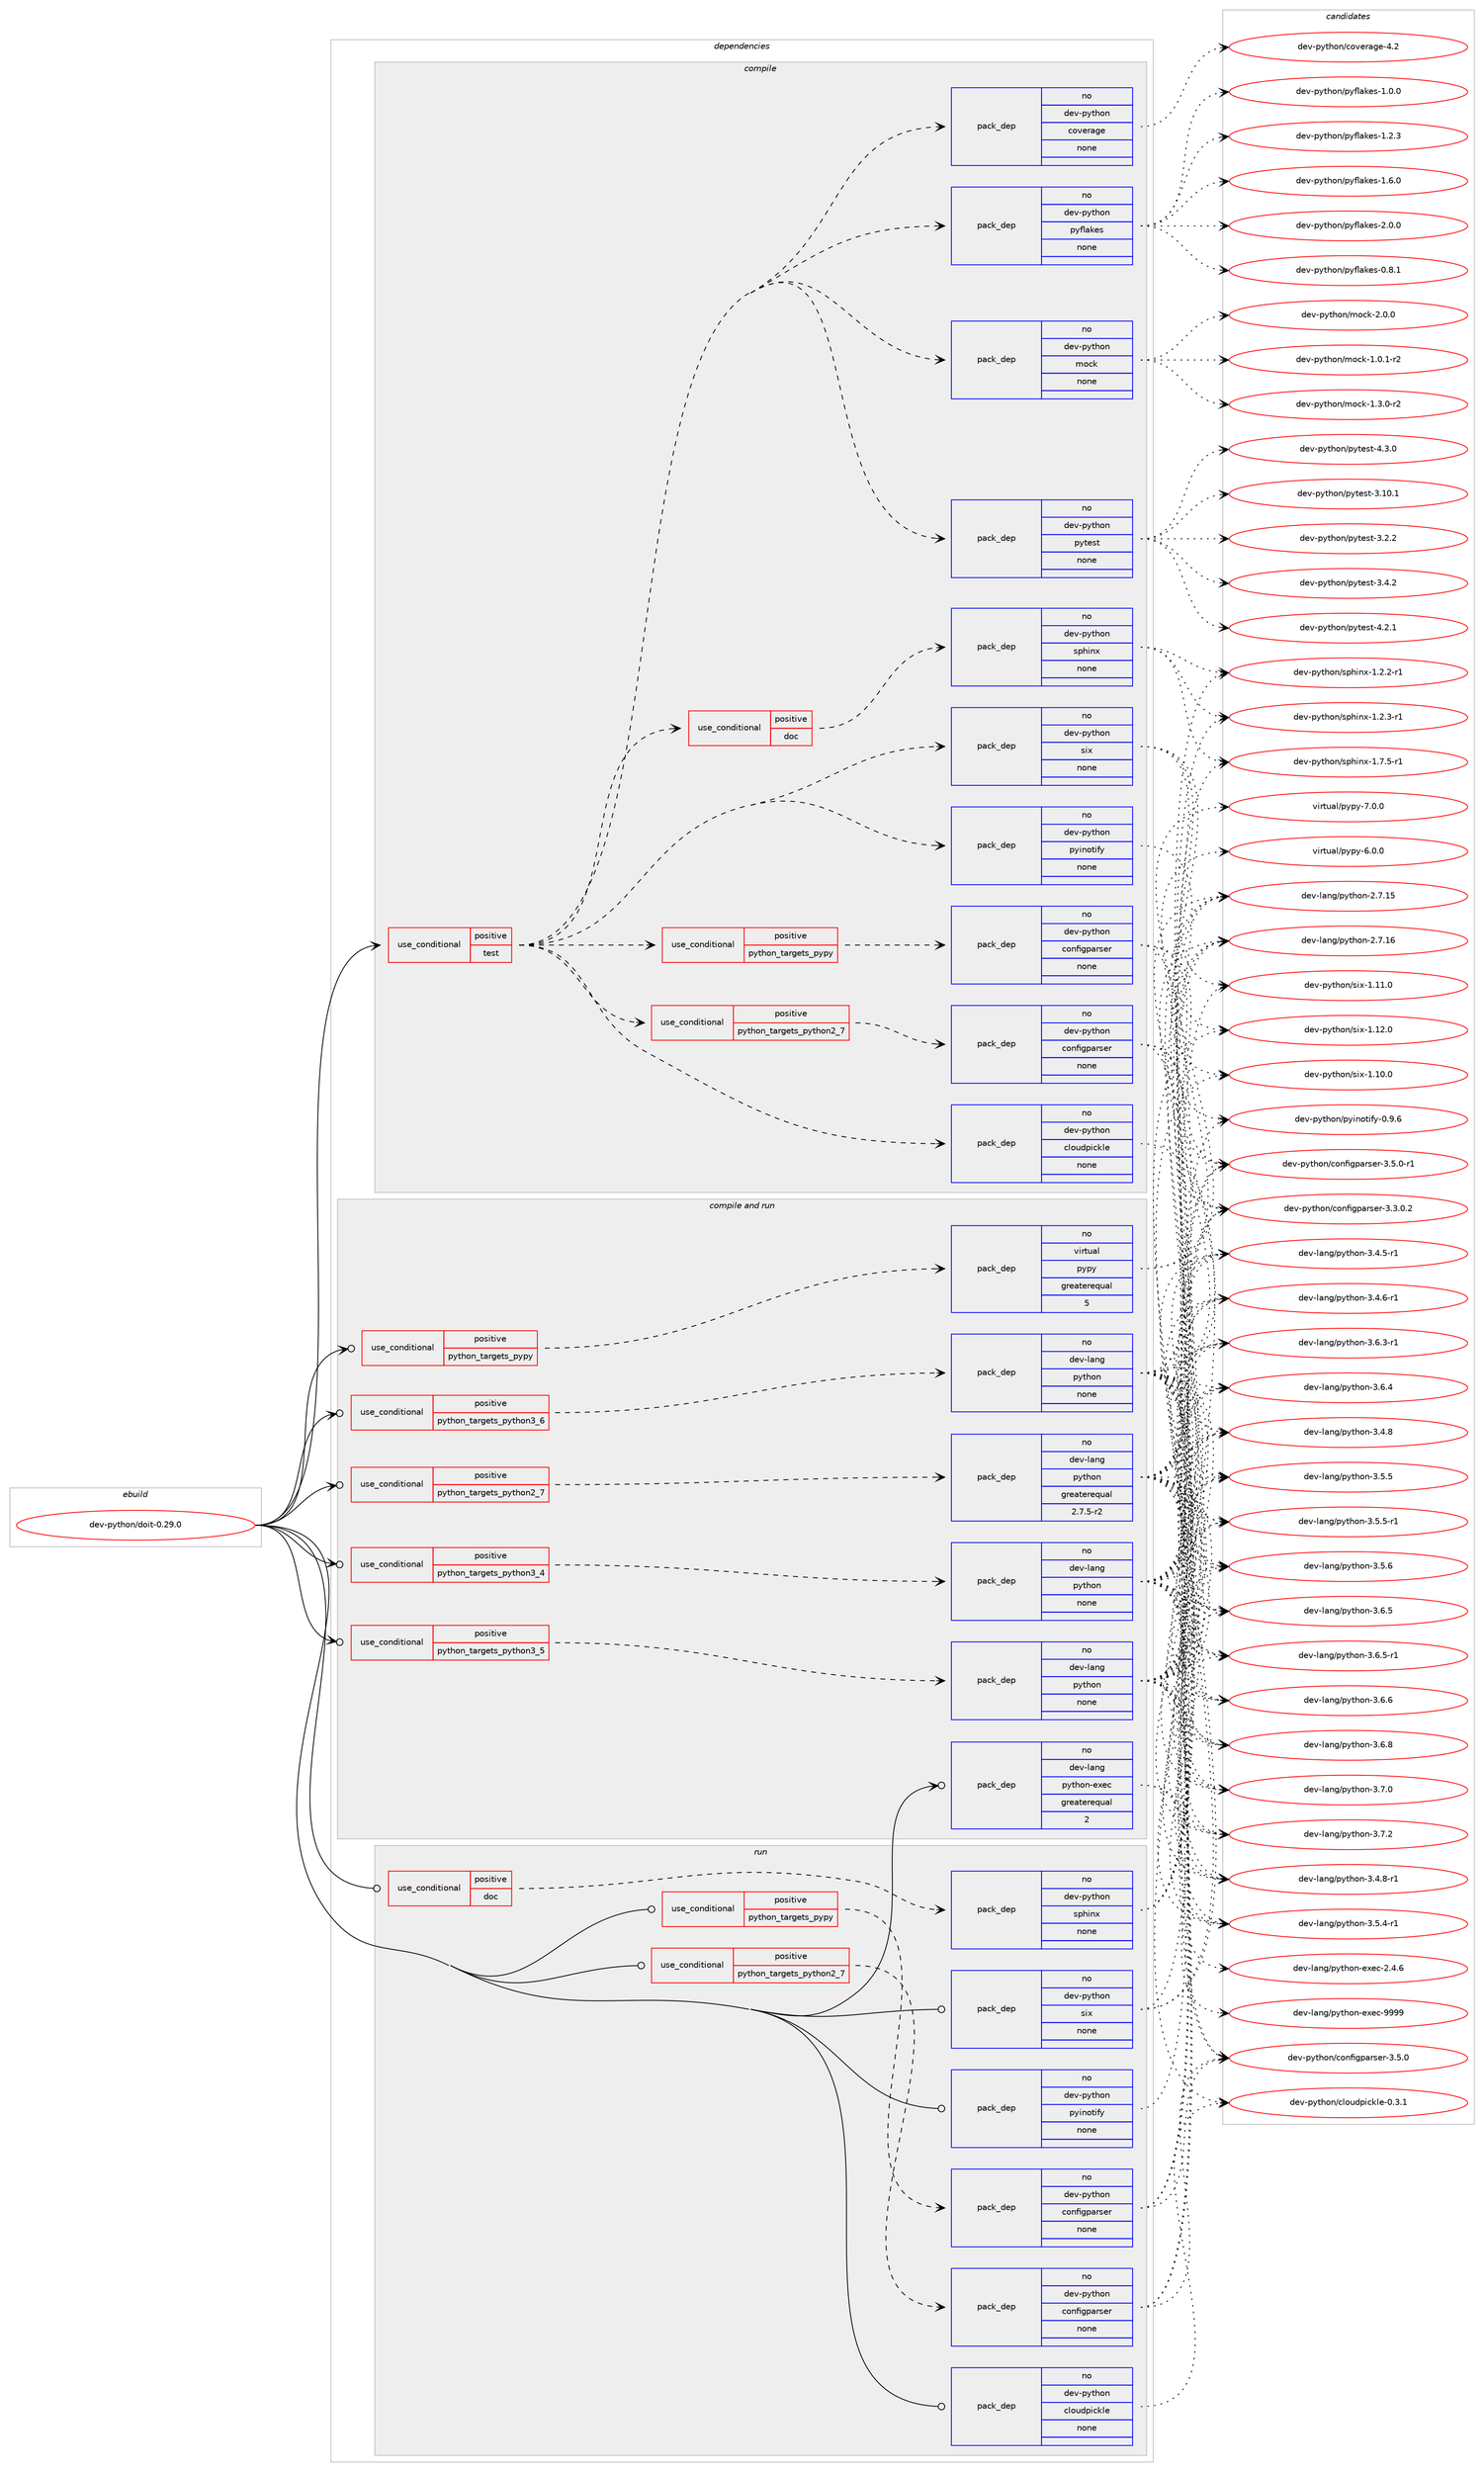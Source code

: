 digraph prolog {

# *************
# Graph options
# *************

newrank=true;
concentrate=true;
compound=true;
graph [rankdir=LR,fontname=Helvetica,fontsize=10,ranksep=1.5];#, ranksep=2.5, nodesep=0.2];
edge  [arrowhead=vee];
node  [fontname=Helvetica,fontsize=10];

# **********
# The ebuild
# **********

subgraph cluster_leftcol {
color=gray;
rank=same;
label=<<i>ebuild</i>>;
id [label="dev-python/doit-0.29.0", color=red, width=4, href="../dev-python/doit-0.29.0.svg"];
}

# ****************
# The dependencies
# ****************

subgraph cluster_midcol {
color=gray;
label=<<i>dependencies</i>>;
subgraph cluster_compile {
fillcolor="#eeeeee";
style=filled;
label=<<i>compile</i>>;
subgraph cond373649 {
dependency1407099 [label=<<TABLE BORDER="0" CELLBORDER="1" CELLSPACING="0" CELLPADDING="4"><TR><TD ROWSPAN="3" CELLPADDING="10">use_conditional</TD></TR><TR><TD>positive</TD></TR><TR><TD>test</TD></TR></TABLE>>, shape=none, color=red];
subgraph pack1010194 {
dependency1407100 [label=<<TABLE BORDER="0" CELLBORDER="1" CELLSPACING="0" CELLPADDING="4" WIDTH="220"><TR><TD ROWSPAN="6" CELLPADDING="30">pack_dep</TD></TR><TR><TD WIDTH="110">no</TD></TR><TR><TD>dev-python</TD></TR><TR><TD>cloudpickle</TD></TR><TR><TD>none</TD></TR><TR><TD></TD></TR></TABLE>>, shape=none, color=blue];
}
dependency1407099:e -> dependency1407100:w [weight=20,style="dashed",arrowhead="vee"];
subgraph pack1010195 {
dependency1407101 [label=<<TABLE BORDER="0" CELLBORDER="1" CELLSPACING="0" CELLPADDING="4" WIDTH="220"><TR><TD ROWSPAN="6" CELLPADDING="30">pack_dep</TD></TR><TR><TD WIDTH="110">no</TD></TR><TR><TD>dev-python</TD></TR><TR><TD>pyinotify</TD></TR><TR><TD>none</TD></TR><TR><TD></TD></TR></TABLE>>, shape=none, color=blue];
}
dependency1407099:e -> dependency1407101:w [weight=20,style="dashed",arrowhead="vee"];
subgraph pack1010196 {
dependency1407102 [label=<<TABLE BORDER="0" CELLBORDER="1" CELLSPACING="0" CELLPADDING="4" WIDTH="220"><TR><TD ROWSPAN="6" CELLPADDING="30">pack_dep</TD></TR><TR><TD WIDTH="110">no</TD></TR><TR><TD>dev-python</TD></TR><TR><TD>six</TD></TR><TR><TD>none</TD></TR><TR><TD></TD></TR></TABLE>>, shape=none, color=blue];
}
dependency1407099:e -> dependency1407102:w [weight=20,style="dashed",arrowhead="vee"];
subgraph cond373650 {
dependency1407103 [label=<<TABLE BORDER="0" CELLBORDER="1" CELLSPACING="0" CELLPADDING="4"><TR><TD ROWSPAN="3" CELLPADDING="10">use_conditional</TD></TR><TR><TD>positive</TD></TR><TR><TD>python_targets_pypy</TD></TR></TABLE>>, shape=none, color=red];
subgraph pack1010197 {
dependency1407104 [label=<<TABLE BORDER="0" CELLBORDER="1" CELLSPACING="0" CELLPADDING="4" WIDTH="220"><TR><TD ROWSPAN="6" CELLPADDING="30">pack_dep</TD></TR><TR><TD WIDTH="110">no</TD></TR><TR><TD>dev-python</TD></TR><TR><TD>configparser</TD></TR><TR><TD>none</TD></TR><TR><TD></TD></TR></TABLE>>, shape=none, color=blue];
}
dependency1407103:e -> dependency1407104:w [weight=20,style="dashed",arrowhead="vee"];
}
dependency1407099:e -> dependency1407103:w [weight=20,style="dashed",arrowhead="vee"];
subgraph cond373651 {
dependency1407105 [label=<<TABLE BORDER="0" CELLBORDER="1" CELLSPACING="0" CELLPADDING="4"><TR><TD ROWSPAN="3" CELLPADDING="10">use_conditional</TD></TR><TR><TD>positive</TD></TR><TR><TD>python_targets_python2_7</TD></TR></TABLE>>, shape=none, color=red];
subgraph pack1010198 {
dependency1407106 [label=<<TABLE BORDER="0" CELLBORDER="1" CELLSPACING="0" CELLPADDING="4" WIDTH="220"><TR><TD ROWSPAN="6" CELLPADDING="30">pack_dep</TD></TR><TR><TD WIDTH="110">no</TD></TR><TR><TD>dev-python</TD></TR><TR><TD>configparser</TD></TR><TR><TD>none</TD></TR><TR><TD></TD></TR></TABLE>>, shape=none, color=blue];
}
dependency1407105:e -> dependency1407106:w [weight=20,style="dashed",arrowhead="vee"];
}
dependency1407099:e -> dependency1407105:w [weight=20,style="dashed",arrowhead="vee"];
subgraph cond373652 {
dependency1407107 [label=<<TABLE BORDER="0" CELLBORDER="1" CELLSPACING="0" CELLPADDING="4"><TR><TD ROWSPAN="3" CELLPADDING="10">use_conditional</TD></TR><TR><TD>positive</TD></TR><TR><TD>doc</TD></TR></TABLE>>, shape=none, color=red];
subgraph pack1010199 {
dependency1407108 [label=<<TABLE BORDER="0" CELLBORDER="1" CELLSPACING="0" CELLPADDING="4" WIDTH="220"><TR><TD ROWSPAN="6" CELLPADDING="30">pack_dep</TD></TR><TR><TD WIDTH="110">no</TD></TR><TR><TD>dev-python</TD></TR><TR><TD>sphinx</TD></TR><TR><TD>none</TD></TR><TR><TD></TD></TR></TABLE>>, shape=none, color=blue];
}
dependency1407107:e -> dependency1407108:w [weight=20,style="dashed",arrowhead="vee"];
}
dependency1407099:e -> dependency1407107:w [weight=20,style="dashed",arrowhead="vee"];
subgraph pack1010200 {
dependency1407109 [label=<<TABLE BORDER="0" CELLBORDER="1" CELLSPACING="0" CELLPADDING="4" WIDTH="220"><TR><TD ROWSPAN="6" CELLPADDING="30">pack_dep</TD></TR><TR><TD WIDTH="110">no</TD></TR><TR><TD>dev-python</TD></TR><TR><TD>pytest</TD></TR><TR><TD>none</TD></TR><TR><TD></TD></TR></TABLE>>, shape=none, color=blue];
}
dependency1407099:e -> dependency1407109:w [weight=20,style="dashed",arrowhead="vee"];
subgraph pack1010201 {
dependency1407110 [label=<<TABLE BORDER="0" CELLBORDER="1" CELLSPACING="0" CELLPADDING="4" WIDTH="220"><TR><TD ROWSPAN="6" CELLPADDING="30">pack_dep</TD></TR><TR><TD WIDTH="110">no</TD></TR><TR><TD>dev-python</TD></TR><TR><TD>mock</TD></TR><TR><TD>none</TD></TR><TR><TD></TD></TR></TABLE>>, shape=none, color=blue];
}
dependency1407099:e -> dependency1407110:w [weight=20,style="dashed",arrowhead="vee"];
subgraph pack1010202 {
dependency1407111 [label=<<TABLE BORDER="0" CELLBORDER="1" CELLSPACING="0" CELLPADDING="4" WIDTH="220"><TR><TD ROWSPAN="6" CELLPADDING="30">pack_dep</TD></TR><TR><TD WIDTH="110">no</TD></TR><TR><TD>dev-python</TD></TR><TR><TD>pyflakes</TD></TR><TR><TD>none</TD></TR><TR><TD></TD></TR></TABLE>>, shape=none, color=blue];
}
dependency1407099:e -> dependency1407111:w [weight=20,style="dashed",arrowhead="vee"];
subgraph pack1010203 {
dependency1407112 [label=<<TABLE BORDER="0" CELLBORDER="1" CELLSPACING="0" CELLPADDING="4" WIDTH="220"><TR><TD ROWSPAN="6" CELLPADDING="30">pack_dep</TD></TR><TR><TD WIDTH="110">no</TD></TR><TR><TD>dev-python</TD></TR><TR><TD>coverage</TD></TR><TR><TD>none</TD></TR><TR><TD></TD></TR></TABLE>>, shape=none, color=blue];
}
dependency1407099:e -> dependency1407112:w [weight=20,style="dashed",arrowhead="vee"];
}
id:e -> dependency1407099:w [weight=20,style="solid",arrowhead="vee"];
}
subgraph cluster_compileandrun {
fillcolor="#eeeeee";
style=filled;
label=<<i>compile and run</i>>;
subgraph cond373653 {
dependency1407113 [label=<<TABLE BORDER="0" CELLBORDER="1" CELLSPACING="0" CELLPADDING="4"><TR><TD ROWSPAN="3" CELLPADDING="10">use_conditional</TD></TR><TR><TD>positive</TD></TR><TR><TD>python_targets_pypy</TD></TR></TABLE>>, shape=none, color=red];
subgraph pack1010204 {
dependency1407114 [label=<<TABLE BORDER="0" CELLBORDER="1" CELLSPACING="0" CELLPADDING="4" WIDTH="220"><TR><TD ROWSPAN="6" CELLPADDING="30">pack_dep</TD></TR><TR><TD WIDTH="110">no</TD></TR><TR><TD>virtual</TD></TR><TR><TD>pypy</TD></TR><TR><TD>greaterequal</TD></TR><TR><TD>5</TD></TR></TABLE>>, shape=none, color=blue];
}
dependency1407113:e -> dependency1407114:w [weight=20,style="dashed",arrowhead="vee"];
}
id:e -> dependency1407113:w [weight=20,style="solid",arrowhead="odotvee"];
subgraph cond373654 {
dependency1407115 [label=<<TABLE BORDER="0" CELLBORDER="1" CELLSPACING="0" CELLPADDING="4"><TR><TD ROWSPAN="3" CELLPADDING="10">use_conditional</TD></TR><TR><TD>positive</TD></TR><TR><TD>python_targets_python2_7</TD></TR></TABLE>>, shape=none, color=red];
subgraph pack1010205 {
dependency1407116 [label=<<TABLE BORDER="0" CELLBORDER="1" CELLSPACING="0" CELLPADDING="4" WIDTH="220"><TR><TD ROWSPAN="6" CELLPADDING="30">pack_dep</TD></TR><TR><TD WIDTH="110">no</TD></TR><TR><TD>dev-lang</TD></TR><TR><TD>python</TD></TR><TR><TD>greaterequal</TD></TR><TR><TD>2.7.5-r2</TD></TR></TABLE>>, shape=none, color=blue];
}
dependency1407115:e -> dependency1407116:w [weight=20,style="dashed",arrowhead="vee"];
}
id:e -> dependency1407115:w [weight=20,style="solid",arrowhead="odotvee"];
subgraph cond373655 {
dependency1407117 [label=<<TABLE BORDER="0" CELLBORDER="1" CELLSPACING="0" CELLPADDING="4"><TR><TD ROWSPAN="3" CELLPADDING="10">use_conditional</TD></TR><TR><TD>positive</TD></TR><TR><TD>python_targets_python3_4</TD></TR></TABLE>>, shape=none, color=red];
subgraph pack1010206 {
dependency1407118 [label=<<TABLE BORDER="0" CELLBORDER="1" CELLSPACING="0" CELLPADDING="4" WIDTH="220"><TR><TD ROWSPAN="6" CELLPADDING="30">pack_dep</TD></TR><TR><TD WIDTH="110">no</TD></TR><TR><TD>dev-lang</TD></TR><TR><TD>python</TD></TR><TR><TD>none</TD></TR><TR><TD></TD></TR></TABLE>>, shape=none, color=blue];
}
dependency1407117:e -> dependency1407118:w [weight=20,style="dashed",arrowhead="vee"];
}
id:e -> dependency1407117:w [weight=20,style="solid",arrowhead="odotvee"];
subgraph cond373656 {
dependency1407119 [label=<<TABLE BORDER="0" CELLBORDER="1" CELLSPACING="0" CELLPADDING="4"><TR><TD ROWSPAN="3" CELLPADDING="10">use_conditional</TD></TR><TR><TD>positive</TD></TR><TR><TD>python_targets_python3_5</TD></TR></TABLE>>, shape=none, color=red];
subgraph pack1010207 {
dependency1407120 [label=<<TABLE BORDER="0" CELLBORDER="1" CELLSPACING="0" CELLPADDING="4" WIDTH="220"><TR><TD ROWSPAN="6" CELLPADDING="30">pack_dep</TD></TR><TR><TD WIDTH="110">no</TD></TR><TR><TD>dev-lang</TD></TR><TR><TD>python</TD></TR><TR><TD>none</TD></TR><TR><TD></TD></TR></TABLE>>, shape=none, color=blue];
}
dependency1407119:e -> dependency1407120:w [weight=20,style="dashed",arrowhead="vee"];
}
id:e -> dependency1407119:w [weight=20,style="solid",arrowhead="odotvee"];
subgraph cond373657 {
dependency1407121 [label=<<TABLE BORDER="0" CELLBORDER="1" CELLSPACING="0" CELLPADDING="4"><TR><TD ROWSPAN="3" CELLPADDING="10">use_conditional</TD></TR><TR><TD>positive</TD></TR><TR><TD>python_targets_python3_6</TD></TR></TABLE>>, shape=none, color=red];
subgraph pack1010208 {
dependency1407122 [label=<<TABLE BORDER="0" CELLBORDER="1" CELLSPACING="0" CELLPADDING="4" WIDTH="220"><TR><TD ROWSPAN="6" CELLPADDING="30">pack_dep</TD></TR><TR><TD WIDTH="110">no</TD></TR><TR><TD>dev-lang</TD></TR><TR><TD>python</TD></TR><TR><TD>none</TD></TR><TR><TD></TD></TR></TABLE>>, shape=none, color=blue];
}
dependency1407121:e -> dependency1407122:w [weight=20,style="dashed",arrowhead="vee"];
}
id:e -> dependency1407121:w [weight=20,style="solid",arrowhead="odotvee"];
subgraph pack1010209 {
dependency1407123 [label=<<TABLE BORDER="0" CELLBORDER="1" CELLSPACING="0" CELLPADDING="4" WIDTH="220"><TR><TD ROWSPAN="6" CELLPADDING="30">pack_dep</TD></TR><TR><TD WIDTH="110">no</TD></TR><TR><TD>dev-lang</TD></TR><TR><TD>python-exec</TD></TR><TR><TD>greaterequal</TD></TR><TR><TD>2</TD></TR></TABLE>>, shape=none, color=blue];
}
id:e -> dependency1407123:w [weight=20,style="solid",arrowhead="odotvee"];
}
subgraph cluster_run {
fillcolor="#eeeeee";
style=filled;
label=<<i>run</i>>;
subgraph cond373658 {
dependency1407124 [label=<<TABLE BORDER="0" CELLBORDER="1" CELLSPACING="0" CELLPADDING="4"><TR><TD ROWSPAN="3" CELLPADDING="10">use_conditional</TD></TR><TR><TD>positive</TD></TR><TR><TD>doc</TD></TR></TABLE>>, shape=none, color=red];
subgraph pack1010210 {
dependency1407125 [label=<<TABLE BORDER="0" CELLBORDER="1" CELLSPACING="0" CELLPADDING="4" WIDTH="220"><TR><TD ROWSPAN="6" CELLPADDING="30">pack_dep</TD></TR><TR><TD WIDTH="110">no</TD></TR><TR><TD>dev-python</TD></TR><TR><TD>sphinx</TD></TR><TR><TD>none</TD></TR><TR><TD></TD></TR></TABLE>>, shape=none, color=blue];
}
dependency1407124:e -> dependency1407125:w [weight=20,style="dashed",arrowhead="vee"];
}
id:e -> dependency1407124:w [weight=20,style="solid",arrowhead="odot"];
subgraph cond373659 {
dependency1407126 [label=<<TABLE BORDER="0" CELLBORDER="1" CELLSPACING="0" CELLPADDING="4"><TR><TD ROWSPAN="3" CELLPADDING="10">use_conditional</TD></TR><TR><TD>positive</TD></TR><TR><TD>python_targets_pypy</TD></TR></TABLE>>, shape=none, color=red];
subgraph pack1010211 {
dependency1407127 [label=<<TABLE BORDER="0" CELLBORDER="1" CELLSPACING="0" CELLPADDING="4" WIDTH="220"><TR><TD ROWSPAN="6" CELLPADDING="30">pack_dep</TD></TR><TR><TD WIDTH="110">no</TD></TR><TR><TD>dev-python</TD></TR><TR><TD>configparser</TD></TR><TR><TD>none</TD></TR><TR><TD></TD></TR></TABLE>>, shape=none, color=blue];
}
dependency1407126:e -> dependency1407127:w [weight=20,style="dashed",arrowhead="vee"];
}
id:e -> dependency1407126:w [weight=20,style="solid",arrowhead="odot"];
subgraph cond373660 {
dependency1407128 [label=<<TABLE BORDER="0" CELLBORDER="1" CELLSPACING="0" CELLPADDING="4"><TR><TD ROWSPAN="3" CELLPADDING="10">use_conditional</TD></TR><TR><TD>positive</TD></TR><TR><TD>python_targets_python2_7</TD></TR></TABLE>>, shape=none, color=red];
subgraph pack1010212 {
dependency1407129 [label=<<TABLE BORDER="0" CELLBORDER="1" CELLSPACING="0" CELLPADDING="4" WIDTH="220"><TR><TD ROWSPAN="6" CELLPADDING="30">pack_dep</TD></TR><TR><TD WIDTH="110">no</TD></TR><TR><TD>dev-python</TD></TR><TR><TD>configparser</TD></TR><TR><TD>none</TD></TR><TR><TD></TD></TR></TABLE>>, shape=none, color=blue];
}
dependency1407128:e -> dependency1407129:w [weight=20,style="dashed",arrowhead="vee"];
}
id:e -> dependency1407128:w [weight=20,style="solid",arrowhead="odot"];
subgraph pack1010213 {
dependency1407130 [label=<<TABLE BORDER="0" CELLBORDER="1" CELLSPACING="0" CELLPADDING="4" WIDTH="220"><TR><TD ROWSPAN="6" CELLPADDING="30">pack_dep</TD></TR><TR><TD WIDTH="110">no</TD></TR><TR><TD>dev-python</TD></TR><TR><TD>cloudpickle</TD></TR><TR><TD>none</TD></TR><TR><TD></TD></TR></TABLE>>, shape=none, color=blue];
}
id:e -> dependency1407130:w [weight=20,style="solid",arrowhead="odot"];
subgraph pack1010214 {
dependency1407131 [label=<<TABLE BORDER="0" CELLBORDER="1" CELLSPACING="0" CELLPADDING="4" WIDTH="220"><TR><TD ROWSPAN="6" CELLPADDING="30">pack_dep</TD></TR><TR><TD WIDTH="110">no</TD></TR><TR><TD>dev-python</TD></TR><TR><TD>pyinotify</TD></TR><TR><TD>none</TD></TR><TR><TD></TD></TR></TABLE>>, shape=none, color=blue];
}
id:e -> dependency1407131:w [weight=20,style="solid",arrowhead="odot"];
subgraph pack1010215 {
dependency1407132 [label=<<TABLE BORDER="0" CELLBORDER="1" CELLSPACING="0" CELLPADDING="4" WIDTH="220"><TR><TD ROWSPAN="6" CELLPADDING="30">pack_dep</TD></TR><TR><TD WIDTH="110">no</TD></TR><TR><TD>dev-python</TD></TR><TR><TD>six</TD></TR><TR><TD>none</TD></TR><TR><TD></TD></TR></TABLE>>, shape=none, color=blue];
}
id:e -> dependency1407132:w [weight=20,style="solid",arrowhead="odot"];
}
}

# **************
# The candidates
# **************

subgraph cluster_choices {
rank=same;
color=gray;
label=<<i>candidates</i>>;

subgraph choice1010194 {
color=black;
nodesep=1;
choice10010111845112121116104111110479910811111710011210599107108101454846514649 [label="dev-python/cloudpickle-0.3.1", color=red, width=4,href="../dev-python/cloudpickle-0.3.1.svg"];
dependency1407100:e -> choice10010111845112121116104111110479910811111710011210599107108101454846514649:w [style=dotted,weight="100"];
}
subgraph choice1010195 {
color=black;
nodesep=1;
choice1001011184511212111610411111047112121105110111116105102121454846574654 [label="dev-python/pyinotify-0.9.6", color=red, width=4,href="../dev-python/pyinotify-0.9.6.svg"];
dependency1407101:e -> choice1001011184511212111610411111047112121105110111116105102121454846574654:w [style=dotted,weight="100"];
}
subgraph choice1010196 {
color=black;
nodesep=1;
choice100101118451121211161041111104711510512045494649484648 [label="dev-python/six-1.10.0", color=red, width=4,href="../dev-python/six-1.10.0.svg"];
choice100101118451121211161041111104711510512045494649494648 [label="dev-python/six-1.11.0", color=red, width=4,href="../dev-python/six-1.11.0.svg"];
choice100101118451121211161041111104711510512045494649504648 [label="dev-python/six-1.12.0", color=red, width=4,href="../dev-python/six-1.12.0.svg"];
dependency1407102:e -> choice100101118451121211161041111104711510512045494649484648:w [style=dotted,weight="100"];
dependency1407102:e -> choice100101118451121211161041111104711510512045494649494648:w [style=dotted,weight="100"];
dependency1407102:e -> choice100101118451121211161041111104711510512045494649504648:w [style=dotted,weight="100"];
}
subgraph choice1010197 {
color=black;
nodesep=1;
choice100101118451121211161041111104799111110102105103112971141151011144551465146484650 [label="dev-python/configparser-3.3.0.2", color=red, width=4,href="../dev-python/configparser-3.3.0.2.svg"];
choice10010111845112121116104111110479911111010210510311297114115101114455146534648 [label="dev-python/configparser-3.5.0", color=red, width=4,href="../dev-python/configparser-3.5.0.svg"];
choice100101118451121211161041111104799111110102105103112971141151011144551465346484511449 [label="dev-python/configparser-3.5.0-r1", color=red, width=4,href="../dev-python/configparser-3.5.0-r1.svg"];
dependency1407104:e -> choice100101118451121211161041111104799111110102105103112971141151011144551465146484650:w [style=dotted,weight="100"];
dependency1407104:e -> choice10010111845112121116104111110479911111010210510311297114115101114455146534648:w [style=dotted,weight="100"];
dependency1407104:e -> choice100101118451121211161041111104799111110102105103112971141151011144551465346484511449:w [style=dotted,weight="100"];
}
subgraph choice1010198 {
color=black;
nodesep=1;
choice100101118451121211161041111104799111110102105103112971141151011144551465146484650 [label="dev-python/configparser-3.3.0.2", color=red, width=4,href="../dev-python/configparser-3.3.0.2.svg"];
choice10010111845112121116104111110479911111010210510311297114115101114455146534648 [label="dev-python/configparser-3.5.0", color=red, width=4,href="../dev-python/configparser-3.5.0.svg"];
choice100101118451121211161041111104799111110102105103112971141151011144551465346484511449 [label="dev-python/configparser-3.5.0-r1", color=red, width=4,href="../dev-python/configparser-3.5.0-r1.svg"];
dependency1407106:e -> choice100101118451121211161041111104799111110102105103112971141151011144551465146484650:w [style=dotted,weight="100"];
dependency1407106:e -> choice10010111845112121116104111110479911111010210510311297114115101114455146534648:w [style=dotted,weight="100"];
dependency1407106:e -> choice100101118451121211161041111104799111110102105103112971141151011144551465346484511449:w [style=dotted,weight="100"];
}
subgraph choice1010199 {
color=black;
nodesep=1;
choice10010111845112121116104111110471151121041051101204549465046504511449 [label="dev-python/sphinx-1.2.2-r1", color=red, width=4,href="../dev-python/sphinx-1.2.2-r1.svg"];
choice10010111845112121116104111110471151121041051101204549465046514511449 [label="dev-python/sphinx-1.2.3-r1", color=red, width=4,href="../dev-python/sphinx-1.2.3-r1.svg"];
choice10010111845112121116104111110471151121041051101204549465546534511449 [label="dev-python/sphinx-1.7.5-r1", color=red, width=4,href="../dev-python/sphinx-1.7.5-r1.svg"];
dependency1407108:e -> choice10010111845112121116104111110471151121041051101204549465046504511449:w [style=dotted,weight="100"];
dependency1407108:e -> choice10010111845112121116104111110471151121041051101204549465046514511449:w [style=dotted,weight="100"];
dependency1407108:e -> choice10010111845112121116104111110471151121041051101204549465546534511449:w [style=dotted,weight="100"];
}
subgraph choice1010200 {
color=black;
nodesep=1;
choice100101118451121211161041111104711212111610111511645514649484649 [label="dev-python/pytest-3.10.1", color=red, width=4,href="../dev-python/pytest-3.10.1.svg"];
choice1001011184511212111610411111047112121116101115116455146504650 [label="dev-python/pytest-3.2.2", color=red, width=4,href="../dev-python/pytest-3.2.2.svg"];
choice1001011184511212111610411111047112121116101115116455146524650 [label="dev-python/pytest-3.4.2", color=red, width=4,href="../dev-python/pytest-3.4.2.svg"];
choice1001011184511212111610411111047112121116101115116455246504649 [label="dev-python/pytest-4.2.1", color=red, width=4,href="../dev-python/pytest-4.2.1.svg"];
choice1001011184511212111610411111047112121116101115116455246514648 [label="dev-python/pytest-4.3.0", color=red, width=4,href="../dev-python/pytest-4.3.0.svg"];
dependency1407109:e -> choice100101118451121211161041111104711212111610111511645514649484649:w [style=dotted,weight="100"];
dependency1407109:e -> choice1001011184511212111610411111047112121116101115116455146504650:w [style=dotted,weight="100"];
dependency1407109:e -> choice1001011184511212111610411111047112121116101115116455146524650:w [style=dotted,weight="100"];
dependency1407109:e -> choice1001011184511212111610411111047112121116101115116455246504649:w [style=dotted,weight="100"];
dependency1407109:e -> choice1001011184511212111610411111047112121116101115116455246514648:w [style=dotted,weight="100"];
}
subgraph choice1010201 {
color=black;
nodesep=1;
choice1001011184511212111610411111047109111991074549464846494511450 [label="dev-python/mock-1.0.1-r2", color=red, width=4,href="../dev-python/mock-1.0.1-r2.svg"];
choice1001011184511212111610411111047109111991074549465146484511450 [label="dev-python/mock-1.3.0-r2", color=red, width=4,href="../dev-python/mock-1.3.0-r2.svg"];
choice100101118451121211161041111104710911199107455046484648 [label="dev-python/mock-2.0.0", color=red, width=4,href="../dev-python/mock-2.0.0.svg"];
dependency1407110:e -> choice1001011184511212111610411111047109111991074549464846494511450:w [style=dotted,weight="100"];
dependency1407110:e -> choice1001011184511212111610411111047109111991074549465146484511450:w [style=dotted,weight="100"];
dependency1407110:e -> choice100101118451121211161041111104710911199107455046484648:w [style=dotted,weight="100"];
}
subgraph choice1010202 {
color=black;
nodesep=1;
choice100101118451121211161041111104711212110210897107101115454846564649 [label="dev-python/pyflakes-0.8.1", color=red, width=4,href="../dev-python/pyflakes-0.8.1.svg"];
choice100101118451121211161041111104711212110210897107101115454946484648 [label="dev-python/pyflakes-1.0.0", color=red, width=4,href="../dev-python/pyflakes-1.0.0.svg"];
choice100101118451121211161041111104711212110210897107101115454946504651 [label="dev-python/pyflakes-1.2.3", color=red, width=4,href="../dev-python/pyflakes-1.2.3.svg"];
choice100101118451121211161041111104711212110210897107101115454946544648 [label="dev-python/pyflakes-1.6.0", color=red, width=4,href="../dev-python/pyflakes-1.6.0.svg"];
choice100101118451121211161041111104711212110210897107101115455046484648 [label="dev-python/pyflakes-2.0.0", color=red, width=4,href="../dev-python/pyflakes-2.0.0.svg"];
dependency1407111:e -> choice100101118451121211161041111104711212110210897107101115454846564649:w [style=dotted,weight="100"];
dependency1407111:e -> choice100101118451121211161041111104711212110210897107101115454946484648:w [style=dotted,weight="100"];
dependency1407111:e -> choice100101118451121211161041111104711212110210897107101115454946504651:w [style=dotted,weight="100"];
dependency1407111:e -> choice100101118451121211161041111104711212110210897107101115454946544648:w [style=dotted,weight="100"];
dependency1407111:e -> choice100101118451121211161041111104711212110210897107101115455046484648:w [style=dotted,weight="100"];
}
subgraph choice1010203 {
color=black;
nodesep=1;
choice1001011184511212111610411111047991111181011149710310145524650 [label="dev-python/coverage-4.2", color=red, width=4,href="../dev-python/coverage-4.2.svg"];
dependency1407112:e -> choice1001011184511212111610411111047991111181011149710310145524650:w [style=dotted,weight="100"];
}
subgraph choice1010204 {
color=black;
nodesep=1;
choice1181051141161179710847112121112121455446484648 [label="virtual/pypy-6.0.0", color=red, width=4,href="../virtual/pypy-6.0.0.svg"];
choice1181051141161179710847112121112121455546484648 [label="virtual/pypy-7.0.0", color=red, width=4,href="../virtual/pypy-7.0.0.svg"];
dependency1407114:e -> choice1181051141161179710847112121112121455446484648:w [style=dotted,weight="100"];
dependency1407114:e -> choice1181051141161179710847112121112121455546484648:w [style=dotted,weight="100"];
}
subgraph choice1010205 {
color=black;
nodesep=1;
choice10010111845108971101034711212111610411111045504655464953 [label="dev-lang/python-2.7.15", color=red, width=4,href="../dev-lang/python-2.7.15.svg"];
choice10010111845108971101034711212111610411111045504655464954 [label="dev-lang/python-2.7.16", color=red, width=4,href="../dev-lang/python-2.7.16.svg"];
choice1001011184510897110103471121211161041111104551465246534511449 [label="dev-lang/python-3.4.5-r1", color=red, width=4,href="../dev-lang/python-3.4.5-r1.svg"];
choice1001011184510897110103471121211161041111104551465246544511449 [label="dev-lang/python-3.4.6-r1", color=red, width=4,href="../dev-lang/python-3.4.6-r1.svg"];
choice100101118451089711010347112121116104111110455146524656 [label="dev-lang/python-3.4.8", color=red, width=4,href="../dev-lang/python-3.4.8.svg"];
choice1001011184510897110103471121211161041111104551465246564511449 [label="dev-lang/python-3.4.8-r1", color=red, width=4,href="../dev-lang/python-3.4.8-r1.svg"];
choice1001011184510897110103471121211161041111104551465346524511449 [label="dev-lang/python-3.5.4-r1", color=red, width=4,href="../dev-lang/python-3.5.4-r1.svg"];
choice100101118451089711010347112121116104111110455146534653 [label="dev-lang/python-3.5.5", color=red, width=4,href="../dev-lang/python-3.5.5.svg"];
choice1001011184510897110103471121211161041111104551465346534511449 [label="dev-lang/python-3.5.5-r1", color=red, width=4,href="../dev-lang/python-3.5.5-r1.svg"];
choice100101118451089711010347112121116104111110455146534654 [label="dev-lang/python-3.5.6", color=red, width=4,href="../dev-lang/python-3.5.6.svg"];
choice1001011184510897110103471121211161041111104551465446514511449 [label="dev-lang/python-3.6.3-r1", color=red, width=4,href="../dev-lang/python-3.6.3-r1.svg"];
choice100101118451089711010347112121116104111110455146544652 [label="dev-lang/python-3.6.4", color=red, width=4,href="../dev-lang/python-3.6.4.svg"];
choice100101118451089711010347112121116104111110455146544653 [label="dev-lang/python-3.6.5", color=red, width=4,href="../dev-lang/python-3.6.5.svg"];
choice1001011184510897110103471121211161041111104551465446534511449 [label="dev-lang/python-3.6.5-r1", color=red, width=4,href="../dev-lang/python-3.6.5-r1.svg"];
choice100101118451089711010347112121116104111110455146544654 [label="dev-lang/python-3.6.6", color=red, width=4,href="../dev-lang/python-3.6.6.svg"];
choice100101118451089711010347112121116104111110455146544656 [label="dev-lang/python-3.6.8", color=red, width=4,href="../dev-lang/python-3.6.8.svg"];
choice100101118451089711010347112121116104111110455146554648 [label="dev-lang/python-3.7.0", color=red, width=4,href="../dev-lang/python-3.7.0.svg"];
choice100101118451089711010347112121116104111110455146554650 [label="dev-lang/python-3.7.2", color=red, width=4,href="../dev-lang/python-3.7.2.svg"];
dependency1407116:e -> choice10010111845108971101034711212111610411111045504655464953:w [style=dotted,weight="100"];
dependency1407116:e -> choice10010111845108971101034711212111610411111045504655464954:w [style=dotted,weight="100"];
dependency1407116:e -> choice1001011184510897110103471121211161041111104551465246534511449:w [style=dotted,weight="100"];
dependency1407116:e -> choice1001011184510897110103471121211161041111104551465246544511449:w [style=dotted,weight="100"];
dependency1407116:e -> choice100101118451089711010347112121116104111110455146524656:w [style=dotted,weight="100"];
dependency1407116:e -> choice1001011184510897110103471121211161041111104551465246564511449:w [style=dotted,weight="100"];
dependency1407116:e -> choice1001011184510897110103471121211161041111104551465346524511449:w [style=dotted,weight="100"];
dependency1407116:e -> choice100101118451089711010347112121116104111110455146534653:w [style=dotted,weight="100"];
dependency1407116:e -> choice1001011184510897110103471121211161041111104551465346534511449:w [style=dotted,weight="100"];
dependency1407116:e -> choice100101118451089711010347112121116104111110455146534654:w [style=dotted,weight="100"];
dependency1407116:e -> choice1001011184510897110103471121211161041111104551465446514511449:w [style=dotted,weight="100"];
dependency1407116:e -> choice100101118451089711010347112121116104111110455146544652:w [style=dotted,weight="100"];
dependency1407116:e -> choice100101118451089711010347112121116104111110455146544653:w [style=dotted,weight="100"];
dependency1407116:e -> choice1001011184510897110103471121211161041111104551465446534511449:w [style=dotted,weight="100"];
dependency1407116:e -> choice100101118451089711010347112121116104111110455146544654:w [style=dotted,weight="100"];
dependency1407116:e -> choice100101118451089711010347112121116104111110455146544656:w [style=dotted,weight="100"];
dependency1407116:e -> choice100101118451089711010347112121116104111110455146554648:w [style=dotted,weight="100"];
dependency1407116:e -> choice100101118451089711010347112121116104111110455146554650:w [style=dotted,weight="100"];
}
subgraph choice1010206 {
color=black;
nodesep=1;
choice10010111845108971101034711212111610411111045504655464953 [label="dev-lang/python-2.7.15", color=red, width=4,href="../dev-lang/python-2.7.15.svg"];
choice10010111845108971101034711212111610411111045504655464954 [label="dev-lang/python-2.7.16", color=red, width=4,href="../dev-lang/python-2.7.16.svg"];
choice1001011184510897110103471121211161041111104551465246534511449 [label="dev-lang/python-3.4.5-r1", color=red, width=4,href="../dev-lang/python-3.4.5-r1.svg"];
choice1001011184510897110103471121211161041111104551465246544511449 [label="dev-lang/python-3.4.6-r1", color=red, width=4,href="../dev-lang/python-3.4.6-r1.svg"];
choice100101118451089711010347112121116104111110455146524656 [label="dev-lang/python-3.4.8", color=red, width=4,href="../dev-lang/python-3.4.8.svg"];
choice1001011184510897110103471121211161041111104551465246564511449 [label="dev-lang/python-3.4.8-r1", color=red, width=4,href="../dev-lang/python-3.4.8-r1.svg"];
choice1001011184510897110103471121211161041111104551465346524511449 [label="dev-lang/python-3.5.4-r1", color=red, width=4,href="../dev-lang/python-3.5.4-r1.svg"];
choice100101118451089711010347112121116104111110455146534653 [label="dev-lang/python-3.5.5", color=red, width=4,href="../dev-lang/python-3.5.5.svg"];
choice1001011184510897110103471121211161041111104551465346534511449 [label="dev-lang/python-3.5.5-r1", color=red, width=4,href="../dev-lang/python-3.5.5-r1.svg"];
choice100101118451089711010347112121116104111110455146534654 [label="dev-lang/python-3.5.6", color=red, width=4,href="../dev-lang/python-3.5.6.svg"];
choice1001011184510897110103471121211161041111104551465446514511449 [label="dev-lang/python-3.6.3-r1", color=red, width=4,href="../dev-lang/python-3.6.3-r1.svg"];
choice100101118451089711010347112121116104111110455146544652 [label="dev-lang/python-3.6.4", color=red, width=4,href="../dev-lang/python-3.6.4.svg"];
choice100101118451089711010347112121116104111110455146544653 [label="dev-lang/python-3.6.5", color=red, width=4,href="../dev-lang/python-3.6.5.svg"];
choice1001011184510897110103471121211161041111104551465446534511449 [label="dev-lang/python-3.6.5-r1", color=red, width=4,href="../dev-lang/python-3.6.5-r1.svg"];
choice100101118451089711010347112121116104111110455146544654 [label="dev-lang/python-3.6.6", color=red, width=4,href="../dev-lang/python-3.6.6.svg"];
choice100101118451089711010347112121116104111110455146544656 [label="dev-lang/python-3.6.8", color=red, width=4,href="../dev-lang/python-3.6.8.svg"];
choice100101118451089711010347112121116104111110455146554648 [label="dev-lang/python-3.7.0", color=red, width=4,href="../dev-lang/python-3.7.0.svg"];
choice100101118451089711010347112121116104111110455146554650 [label="dev-lang/python-3.7.2", color=red, width=4,href="../dev-lang/python-3.7.2.svg"];
dependency1407118:e -> choice10010111845108971101034711212111610411111045504655464953:w [style=dotted,weight="100"];
dependency1407118:e -> choice10010111845108971101034711212111610411111045504655464954:w [style=dotted,weight="100"];
dependency1407118:e -> choice1001011184510897110103471121211161041111104551465246534511449:w [style=dotted,weight="100"];
dependency1407118:e -> choice1001011184510897110103471121211161041111104551465246544511449:w [style=dotted,weight="100"];
dependency1407118:e -> choice100101118451089711010347112121116104111110455146524656:w [style=dotted,weight="100"];
dependency1407118:e -> choice1001011184510897110103471121211161041111104551465246564511449:w [style=dotted,weight="100"];
dependency1407118:e -> choice1001011184510897110103471121211161041111104551465346524511449:w [style=dotted,weight="100"];
dependency1407118:e -> choice100101118451089711010347112121116104111110455146534653:w [style=dotted,weight="100"];
dependency1407118:e -> choice1001011184510897110103471121211161041111104551465346534511449:w [style=dotted,weight="100"];
dependency1407118:e -> choice100101118451089711010347112121116104111110455146534654:w [style=dotted,weight="100"];
dependency1407118:e -> choice1001011184510897110103471121211161041111104551465446514511449:w [style=dotted,weight="100"];
dependency1407118:e -> choice100101118451089711010347112121116104111110455146544652:w [style=dotted,weight="100"];
dependency1407118:e -> choice100101118451089711010347112121116104111110455146544653:w [style=dotted,weight="100"];
dependency1407118:e -> choice1001011184510897110103471121211161041111104551465446534511449:w [style=dotted,weight="100"];
dependency1407118:e -> choice100101118451089711010347112121116104111110455146544654:w [style=dotted,weight="100"];
dependency1407118:e -> choice100101118451089711010347112121116104111110455146544656:w [style=dotted,weight="100"];
dependency1407118:e -> choice100101118451089711010347112121116104111110455146554648:w [style=dotted,weight="100"];
dependency1407118:e -> choice100101118451089711010347112121116104111110455146554650:w [style=dotted,weight="100"];
}
subgraph choice1010207 {
color=black;
nodesep=1;
choice10010111845108971101034711212111610411111045504655464953 [label="dev-lang/python-2.7.15", color=red, width=4,href="../dev-lang/python-2.7.15.svg"];
choice10010111845108971101034711212111610411111045504655464954 [label="dev-lang/python-2.7.16", color=red, width=4,href="../dev-lang/python-2.7.16.svg"];
choice1001011184510897110103471121211161041111104551465246534511449 [label="dev-lang/python-3.4.5-r1", color=red, width=4,href="../dev-lang/python-3.4.5-r1.svg"];
choice1001011184510897110103471121211161041111104551465246544511449 [label="dev-lang/python-3.4.6-r1", color=red, width=4,href="../dev-lang/python-3.4.6-r1.svg"];
choice100101118451089711010347112121116104111110455146524656 [label="dev-lang/python-3.4.8", color=red, width=4,href="../dev-lang/python-3.4.8.svg"];
choice1001011184510897110103471121211161041111104551465246564511449 [label="dev-lang/python-3.4.8-r1", color=red, width=4,href="../dev-lang/python-3.4.8-r1.svg"];
choice1001011184510897110103471121211161041111104551465346524511449 [label="dev-lang/python-3.5.4-r1", color=red, width=4,href="../dev-lang/python-3.5.4-r1.svg"];
choice100101118451089711010347112121116104111110455146534653 [label="dev-lang/python-3.5.5", color=red, width=4,href="../dev-lang/python-3.5.5.svg"];
choice1001011184510897110103471121211161041111104551465346534511449 [label="dev-lang/python-3.5.5-r1", color=red, width=4,href="../dev-lang/python-3.5.5-r1.svg"];
choice100101118451089711010347112121116104111110455146534654 [label="dev-lang/python-3.5.6", color=red, width=4,href="../dev-lang/python-3.5.6.svg"];
choice1001011184510897110103471121211161041111104551465446514511449 [label="dev-lang/python-3.6.3-r1", color=red, width=4,href="../dev-lang/python-3.6.3-r1.svg"];
choice100101118451089711010347112121116104111110455146544652 [label="dev-lang/python-3.6.4", color=red, width=4,href="../dev-lang/python-3.6.4.svg"];
choice100101118451089711010347112121116104111110455146544653 [label="dev-lang/python-3.6.5", color=red, width=4,href="../dev-lang/python-3.6.5.svg"];
choice1001011184510897110103471121211161041111104551465446534511449 [label="dev-lang/python-3.6.5-r1", color=red, width=4,href="../dev-lang/python-3.6.5-r1.svg"];
choice100101118451089711010347112121116104111110455146544654 [label="dev-lang/python-3.6.6", color=red, width=4,href="../dev-lang/python-3.6.6.svg"];
choice100101118451089711010347112121116104111110455146544656 [label="dev-lang/python-3.6.8", color=red, width=4,href="../dev-lang/python-3.6.8.svg"];
choice100101118451089711010347112121116104111110455146554648 [label="dev-lang/python-3.7.0", color=red, width=4,href="../dev-lang/python-3.7.0.svg"];
choice100101118451089711010347112121116104111110455146554650 [label="dev-lang/python-3.7.2", color=red, width=4,href="../dev-lang/python-3.7.2.svg"];
dependency1407120:e -> choice10010111845108971101034711212111610411111045504655464953:w [style=dotted,weight="100"];
dependency1407120:e -> choice10010111845108971101034711212111610411111045504655464954:w [style=dotted,weight="100"];
dependency1407120:e -> choice1001011184510897110103471121211161041111104551465246534511449:w [style=dotted,weight="100"];
dependency1407120:e -> choice1001011184510897110103471121211161041111104551465246544511449:w [style=dotted,weight="100"];
dependency1407120:e -> choice100101118451089711010347112121116104111110455146524656:w [style=dotted,weight="100"];
dependency1407120:e -> choice1001011184510897110103471121211161041111104551465246564511449:w [style=dotted,weight="100"];
dependency1407120:e -> choice1001011184510897110103471121211161041111104551465346524511449:w [style=dotted,weight="100"];
dependency1407120:e -> choice100101118451089711010347112121116104111110455146534653:w [style=dotted,weight="100"];
dependency1407120:e -> choice1001011184510897110103471121211161041111104551465346534511449:w [style=dotted,weight="100"];
dependency1407120:e -> choice100101118451089711010347112121116104111110455146534654:w [style=dotted,weight="100"];
dependency1407120:e -> choice1001011184510897110103471121211161041111104551465446514511449:w [style=dotted,weight="100"];
dependency1407120:e -> choice100101118451089711010347112121116104111110455146544652:w [style=dotted,weight="100"];
dependency1407120:e -> choice100101118451089711010347112121116104111110455146544653:w [style=dotted,weight="100"];
dependency1407120:e -> choice1001011184510897110103471121211161041111104551465446534511449:w [style=dotted,weight="100"];
dependency1407120:e -> choice100101118451089711010347112121116104111110455146544654:w [style=dotted,weight="100"];
dependency1407120:e -> choice100101118451089711010347112121116104111110455146544656:w [style=dotted,weight="100"];
dependency1407120:e -> choice100101118451089711010347112121116104111110455146554648:w [style=dotted,weight="100"];
dependency1407120:e -> choice100101118451089711010347112121116104111110455146554650:w [style=dotted,weight="100"];
}
subgraph choice1010208 {
color=black;
nodesep=1;
choice10010111845108971101034711212111610411111045504655464953 [label="dev-lang/python-2.7.15", color=red, width=4,href="../dev-lang/python-2.7.15.svg"];
choice10010111845108971101034711212111610411111045504655464954 [label="dev-lang/python-2.7.16", color=red, width=4,href="../dev-lang/python-2.7.16.svg"];
choice1001011184510897110103471121211161041111104551465246534511449 [label="dev-lang/python-3.4.5-r1", color=red, width=4,href="../dev-lang/python-3.4.5-r1.svg"];
choice1001011184510897110103471121211161041111104551465246544511449 [label="dev-lang/python-3.4.6-r1", color=red, width=4,href="../dev-lang/python-3.4.6-r1.svg"];
choice100101118451089711010347112121116104111110455146524656 [label="dev-lang/python-3.4.8", color=red, width=4,href="../dev-lang/python-3.4.8.svg"];
choice1001011184510897110103471121211161041111104551465246564511449 [label="dev-lang/python-3.4.8-r1", color=red, width=4,href="../dev-lang/python-3.4.8-r1.svg"];
choice1001011184510897110103471121211161041111104551465346524511449 [label="dev-lang/python-3.5.4-r1", color=red, width=4,href="../dev-lang/python-3.5.4-r1.svg"];
choice100101118451089711010347112121116104111110455146534653 [label="dev-lang/python-3.5.5", color=red, width=4,href="../dev-lang/python-3.5.5.svg"];
choice1001011184510897110103471121211161041111104551465346534511449 [label="dev-lang/python-3.5.5-r1", color=red, width=4,href="../dev-lang/python-3.5.5-r1.svg"];
choice100101118451089711010347112121116104111110455146534654 [label="dev-lang/python-3.5.6", color=red, width=4,href="../dev-lang/python-3.5.6.svg"];
choice1001011184510897110103471121211161041111104551465446514511449 [label="dev-lang/python-3.6.3-r1", color=red, width=4,href="../dev-lang/python-3.6.3-r1.svg"];
choice100101118451089711010347112121116104111110455146544652 [label="dev-lang/python-3.6.4", color=red, width=4,href="../dev-lang/python-3.6.4.svg"];
choice100101118451089711010347112121116104111110455146544653 [label="dev-lang/python-3.6.5", color=red, width=4,href="../dev-lang/python-3.6.5.svg"];
choice1001011184510897110103471121211161041111104551465446534511449 [label="dev-lang/python-3.6.5-r1", color=red, width=4,href="../dev-lang/python-3.6.5-r1.svg"];
choice100101118451089711010347112121116104111110455146544654 [label="dev-lang/python-3.6.6", color=red, width=4,href="../dev-lang/python-3.6.6.svg"];
choice100101118451089711010347112121116104111110455146544656 [label="dev-lang/python-3.6.8", color=red, width=4,href="../dev-lang/python-3.6.8.svg"];
choice100101118451089711010347112121116104111110455146554648 [label="dev-lang/python-3.7.0", color=red, width=4,href="../dev-lang/python-3.7.0.svg"];
choice100101118451089711010347112121116104111110455146554650 [label="dev-lang/python-3.7.2", color=red, width=4,href="../dev-lang/python-3.7.2.svg"];
dependency1407122:e -> choice10010111845108971101034711212111610411111045504655464953:w [style=dotted,weight="100"];
dependency1407122:e -> choice10010111845108971101034711212111610411111045504655464954:w [style=dotted,weight="100"];
dependency1407122:e -> choice1001011184510897110103471121211161041111104551465246534511449:w [style=dotted,weight="100"];
dependency1407122:e -> choice1001011184510897110103471121211161041111104551465246544511449:w [style=dotted,weight="100"];
dependency1407122:e -> choice100101118451089711010347112121116104111110455146524656:w [style=dotted,weight="100"];
dependency1407122:e -> choice1001011184510897110103471121211161041111104551465246564511449:w [style=dotted,weight="100"];
dependency1407122:e -> choice1001011184510897110103471121211161041111104551465346524511449:w [style=dotted,weight="100"];
dependency1407122:e -> choice100101118451089711010347112121116104111110455146534653:w [style=dotted,weight="100"];
dependency1407122:e -> choice1001011184510897110103471121211161041111104551465346534511449:w [style=dotted,weight="100"];
dependency1407122:e -> choice100101118451089711010347112121116104111110455146534654:w [style=dotted,weight="100"];
dependency1407122:e -> choice1001011184510897110103471121211161041111104551465446514511449:w [style=dotted,weight="100"];
dependency1407122:e -> choice100101118451089711010347112121116104111110455146544652:w [style=dotted,weight="100"];
dependency1407122:e -> choice100101118451089711010347112121116104111110455146544653:w [style=dotted,weight="100"];
dependency1407122:e -> choice1001011184510897110103471121211161041111104551465446534511449:w [style=dotted,weight="100"];
dependency1407122:e -> choice100101118451089711010347112121116104111110455146544654:w [style=dotted,weight="100"];
dependency1407122:e -> choice100101118451089711010347112121116104111110455146544656:w [style=dotted,weight="100"];
dependency1407122:e -> choice100101118451089711010347112121116104111110455146554648:w [style=dotted,weight="100"];
dependency1407122:e -> choice100101118451089711010347112121116104111110455146554650:w [style=dotted,weight="100"];
}
subgraph choice1010209 {
color=black;
nodesep=1;
choice1001011184510897110103471121211161041111104510112010199455046524654 [label="dev-lang/python-exec-2.4.6", color=red, width=4,href="../dev-lang/python-exec-2.4.6.svg"];
choice10010111845108971101034711212111610411111045101120101994557575757 [label="dev-lang/python-exec-9999", color=red, width=4,href="../dev-lang/python-exec-9999.svg"];
dependency1407123:e -> choice1001011184510897110103471121211161041111104510112010199455046524654:w [style=dotted,weight="100"];
dependency1407123:e -> choice10010111845108971101034711212111610411111045101120101994557575757:w [style=dotted,weight="100"];
}
subgraph choice1010210 {
color=black;
nodesep=1;
choice10010111845112121116104111110471151121041051101204549465046504511449 [label="dev-python/sphinx-1.2.2-r1", color=red, width=4,href="../dev-python/sphinx-1.2.2-r1.svg"];
choice10010111845112121116104111110471151121041051101204549465046514511449 [label="dev-python/sphinx-1.2.3-r1", color=red, width=4,href="../dev-python/sphinx-1.2.3-r1.svg"];
choice10010111845112121116104111110471151121041051101204549465546534511449 [label="dev-python/sphinx-1.7.5-r1", color=red, width=4,href="../dev-python/sphinx-1.7.5-r1.svg"];
dependency1407125:e -> choice10010111845112121116104111110471151121041051101204549465046504511449:w [style=dotted,weight="100"];
dependency1407125:e -> choice10010111845112121116104111110471151121041051101204549465046514511449:w [style=dotted,weight="100"];
dependency1407125:e -> choice10010111845112121116104111110471151121041051101204549465546534511449:w [style=dotted,weight="100"];
}
subgraph choice1010211 {
color=black;
nodesep=1;
choice100101118451121211161041111104799111110102105103112971141151011144551465146484650 [label="dev-python/configparser-3.3.0.2", color=red, width=4,href="../dev-python/configparser-3.3.0.2.svg"];
choice10010111845112121116104111110479911111010210510311297114115101114455146534648 [label="dev-python/configparser-3.5.0", color=red, width=4,href="../dev-python/configparser-3.5.0.svg"];
choice100101118451121211161041111104799111110102105103112971141151011144551465346484511449 [label="dev-python/configparser-3.5.0-r1", color=red, width=4,href="../dev-python/configparser-3.5.0-r1.svg"];
dependency1407127:e -> choice100101118451121211161041111104799111110102105103112971141151011144551465146484650:w [style=dotted,weight="100"];
dependency1407127:e -> choice10010111845112121116104111110479911111010210510311297114115101114455146534648:w [style=dotted,weight="100"];
dependency1407127:e -> choice100101118451121211161041111104799111110102105103112971141151011144551465346484511449:w [style=dotted,weight="100"];
}
subgraph choice1010212 {
color=black;
nodesep=1;
choice100101118451121211161041111104799111110102105103112971141151011144551465146484650 [label="dev-python/configparser-3.3.0.2", color=red, width=4,href="../dev-python/configparser-3.3.0.2.svg"];
choice10010111845112121116104111110479911111010210510311297114115101114455146534648 [label="dev-python/configparser-3.5.0", color=red, width=4,href="../dev-python/configparser-3.5.0.svg"];
choice100101118451121211161041111104799111110102105103112971141151011144551465346484511449 [label="dev-python/configparser-3.5.0-r1", color=red, width=4,href="../dev-python/configparser-3.5.0-r1.svg"];
dependency1407129:e -> choice100101118451121211161041111104799111110102105103112971141151011144551465146484650:w [style=dotted,weight="100"];
dependency1407129:e -> choice10010111845112121116104111110479911111010210510311297114115101114455146534648:w [style=dotted,weight="100"];
dependency1407129:e -> choice100101118451121211161041111104799111110102105103112971141151011144551465346484511449:w [style=dotted,weight="100"];
}
subgraph choice1010213 {
color=black;
nodesep=1;
choice10010111845112121116104111110479910811111710011210599107108101454846514649 [label="dev-python/cloudpickle-0.3.1", color=red, width=4,href="../dev-python/cloudpickle-0.3.1.svg"];
dependency1407130:e -> choice10010111845112121116104111110479910811111710011210599107108101454846514649:w [style=dotted,weight="100"];
}
subgraph choice1010214 {
color=black;
nodesep=1;
choice1001011184511212111610411111047112121105110111116105102121454846574654 [label="dev-python/pyinotify-0.9.6", color=red, width=4,href="../dev-python/pyinotify-0.9.6.svg"];
dependency1407131:e -> choice1001011184511212111610411111047112121105110111116105102121454846574654:w [style=dotted,weight="100"];
}
subgraph choice1010215 {
color=black;
nodesep=1;
choice100101118451121211161041111104711510512045494649484648 [label="dev-python/six-1.10.0", color=red, width=4,href="../dev-python/six-1.10.0.svg"];
choice100101118451121211161041111104711510512045494649494648 [label="dev-python/six-1.11.0", color=red, width=4,href="../dev-python/six-1.11.0.svg"];
choice100101118451121211161041111104711510512045494649504648 [label="dev-python/six-1.12.0", color=red, width=4,href="../dev-python/six-1.12.0.svg"];
dependency1407132:e -> choice100101118451121211161041111104711510512045494649484648:w [style=dotted,weight="100"];
dependency1407132:e -> choice100101118451121211161041111104711510512045494649494648:w [style=dotted,weight="100"];
dependency1407132:e -> choice100101118451121211161041111104711510512045494649504648:w [style=dotted,weight="100"];
}
}

}
